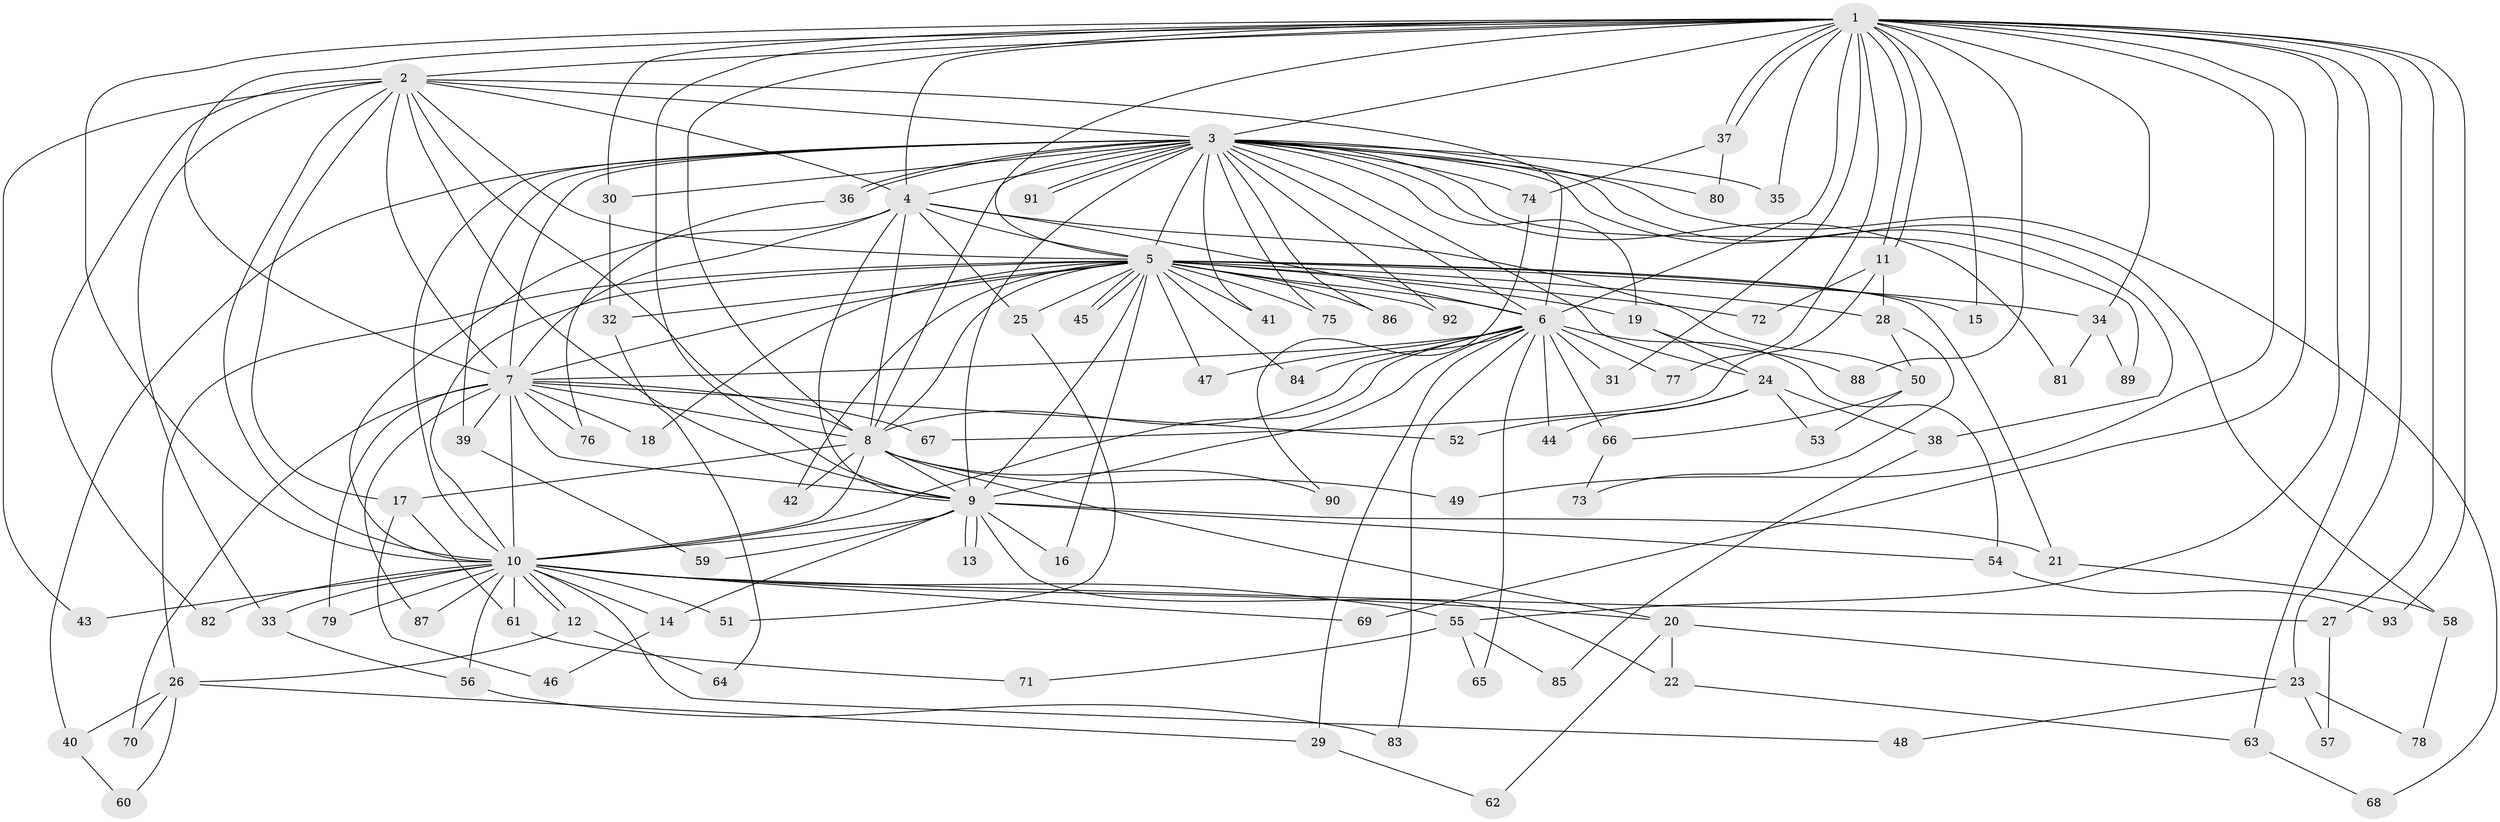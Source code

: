 // coarse degree distribution, {25: 0.01818181818181818, 12: 0.01818181818181818, 1: 0.14545454545454545, 2: 0.5636363636363636, 3: 0.10909090909090909, 6: 0.01818181818181818, 5: 0.03636363636363636, 4: 0.05454545454545454, 23: 0.01818181818181818, 24: 0.01818181818181818}
// Generated by graph-tools (version 1.1) at 2025/46/03/04/25 21:46:38]
// undirected, 93 vertices, 211 edges
graph export_dot {
graph [start="1"]
  node [color=gray90,style=filled];
  1;
  2;
  3;
  4;
  5;
  6;
  7;
  8;
  9;
  10;
  11;
  12;
  13;
  14;
  15;
  16;
  17;
  18;
  19;
  20;
  21;
  22;
  23;
  24;
  25;
  26;
  27;
  28;
  29;
  30;
  31;
  32;
  33;
  34;
  35;
  36;
  37;
  38;
  39;
  40;
  41;
  42;
  43;
  44;
  45;
  46;
  47;
  48;
  49;
  50;
  51;
  52;
  53;
  54;
  55;
  56;
  57;
  58;
  59;
  60;
  61;
  62;
  63;
  64;
  65;
  66;
  67;
  68;
  69;
  70;
  71;
  72;
  73;
  74;
  75;
  76;
  77;
  78;
  79;
  80;
  81;
  82;
  83;
  84;
  85;
  86;
  87;
  88;
  89;
  90;
  91;
  92;
  93;
  1 -- 2;
  1 -- 3;
  1 -- 4;
  1 -- 5;
  1 -- 6;
  1 -- 7;
  1 -- 8;
  1 -- 9;
  1 -- 10;
  1 -- 11;
  1 -- 11;
  1 -- 15;
  1 -- 23;
  1 -- 27;
  1 -- 30;
  1 -- 31;
  1 -- 34;
  1 -- 35;
  1 -- 37;
  1 -- 37;
  1 -- 49;
  1 -- 55;
  1 -- 63;
  1 -- 69;
  1 -- 77;
  1 -- 88;
  1 -- 93;
  2 -- 3;
  2 -- 4;
  2 -- 5;
  2 -- 6;
  2 -- 7;
  2 -- 8;
  2 -- 9;
  2 -- 10;
  2 -- 17;
  2 -- 33;
  2 -- 43;
  2 -- 82;
  3 -- 4;
  3 -- 5;
  3 -- 6;
  3 -- 7;
  3 -- 8;
  3 -- 9;
  3 -- 10;
  3 -- 19;
  3 -- 24;
  3 -- 30;
  3 -- 35;
  3 -- 36;
  3 -- 36;
  3 -- 38;
  3 -- 39;
  3 -- 40;
  3 -- 41;
  3 -- 58;
  3 -- 68;
  3 -- 74;
  3 -- 75;
  3 -- 80;
  3 -- 81;
  3 -- 86;
  3 -- 89;
  3 -- 91;
  3 -- 91;
  3 -- 92;
  4 -- 5;
  4 -- 6;
  4 -- 7;
  4 -- 8;
  4 -- 9;
  4 -- 10;
  4 -- 25;
  4 -- 50;
  5 -- 6;
  5 -- 7;
  5 -- 8;
  5 -- 9;
  5 -- 10;
  5 -- 15;
  5 -- 16;
  5 -- 18;
  5 -- 19;
  5 -- 21;
  5 -- 25;
  5 -- 26;
  5 -- 28;
  5 -- 32;
  5 -- 34;
  5 -- 41;
  5 -- 42;
  5 -- 45;
  5 -- 45;
  5 -- 47;
  5 -- 72;
  5 -- 75;
  5 -- 84;
  5 -- 86;
  5 -- 92;
  6 -- 7;
  6 -- 8;
  6 -- 9;
  6 -- 10;
  6 -- 29;
  6 -- 31;
  6 -- 44;
  6 -- 47;
  6 -- 54;
  6 -- 65;
  6 -- 66;
  6 -- 77;
  6 -- 83;
  6 -- 84;
  7 -- 8;
  7 -- 9;
  7 -- 10;
  7 -- 18;
  7 -- 39;
  7 -- 52;
  7 -- 67;
  7 -- 70;
  7 -- 76;
  7 -- 79;
  7 -- 87;
  8 -- 9;
  8 -- 10;
  8 -- 17;
  8 -- 20;
  8 -- 42;
  8 -- 49;
  8 -- 90;
  9 -- 10;
  9 -- 13;
  9 -- 13;
  9 -- 14;
  9 -- 16;
  9 -- 21;
  9 -- 22;
  9 -- 54;
  9 -- 59;
  10 -- 12;
  10 -- 12;
  10 -- 14;
  10 -- 20;
  10 -- 27;
  10 -- 33;
  10 -- 43;
  10 -- 48;
  10 -- 51;
  10 -- 55;
  10 -- 56;
  10 -- 61;
  10 -- 69;
  10 -- 79;
  10 -- 82;
  10 -- 87;
  11 -- 28;
  11 -- 67;
  11 -- 72;
  12 -- 26;
  12 -- 64;
  14 -- 46;
  17 -- 46;
  17 -- 61;
  19 -- 24;
  19 -- 88;
  20 -- 22;
  20 -- 23;
  20 -- 62;
  21 -- 58;
  22 -- 63;
  23 -- 48;
  23 -- 57;
  23 -- 78;
  24 -- 38;
  24 -- 44;
  24 -- 52;
  24 -- 53;
  25 -- 51;
  26 -- 29;
  26 -- 40;
  26 -- 60;
  26 -- 70;
  27 -- 57;
  28 -- 50;
  28 -- 73;
  29 -- 62;
  30 -- 32;
  32 -- 64;
  33 -- 56;
  34 -- 81;
  34 -- 89;
  36 -- 76;
  37 -- 74;
  37 -- 80;
  38 -- 85;
  39 -- 59;
  40 -- 60;
  50 -- 53;
  50 -- 66;
  54 -- 93;
  55 -- 65;
  55 -- 71;
  55 -- 85;
  56 -- 83;
  58 -- 78;
  61 -- 71;
  63 -- 68;
  66 -- 73;
  74 -- 90;
}
